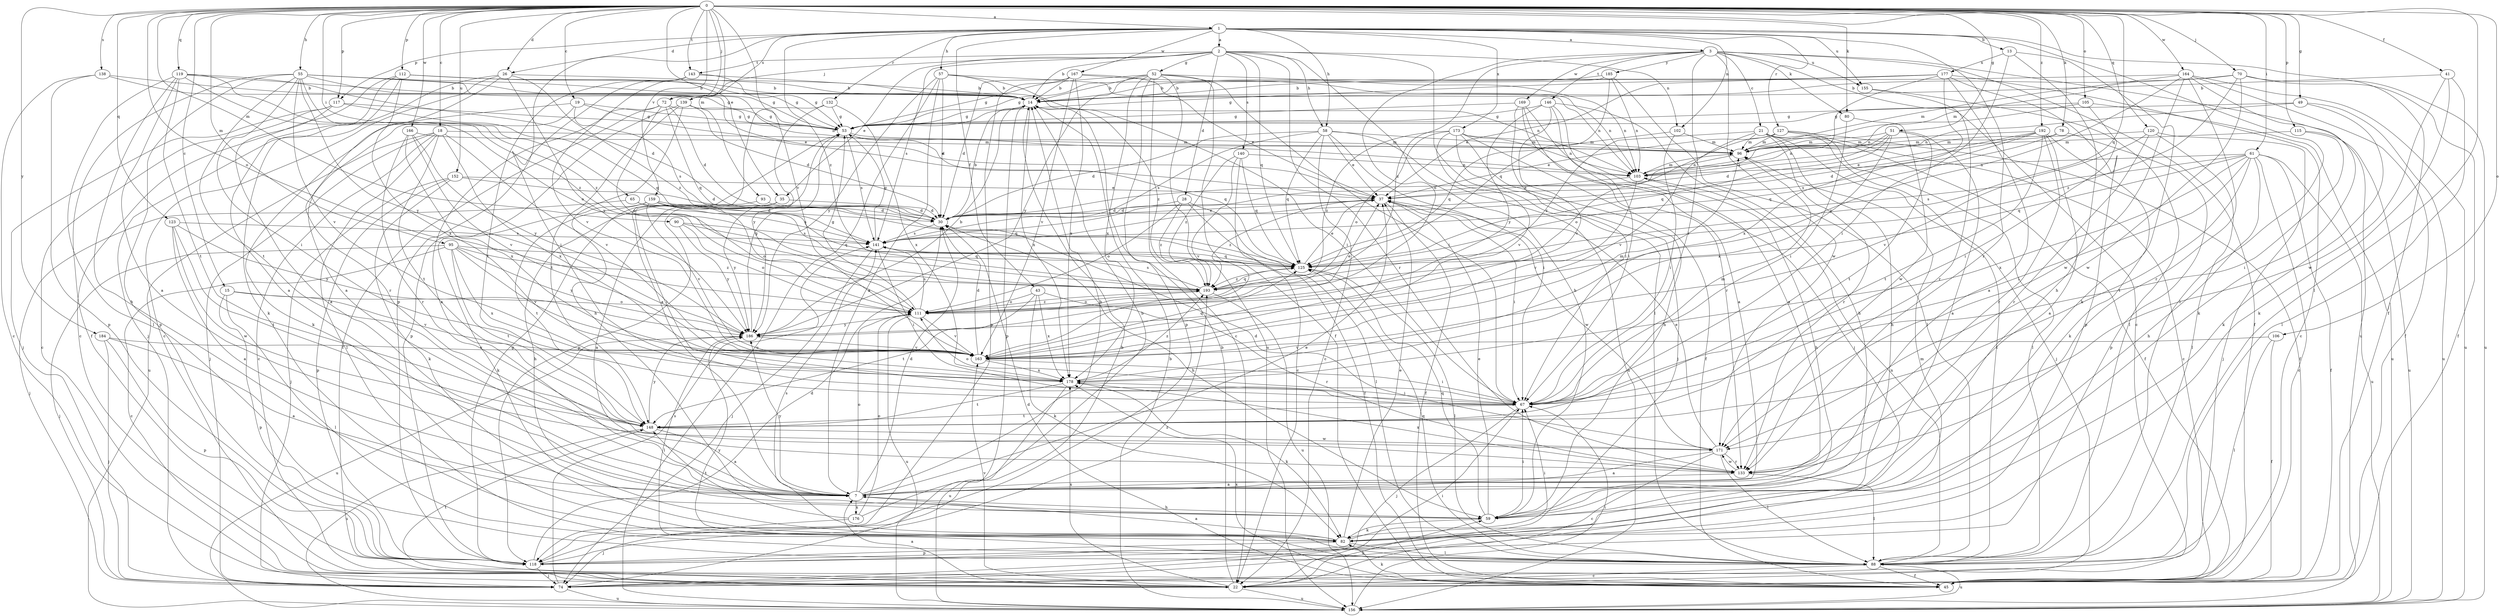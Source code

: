 strict digraph  {
0;
1;
2;
3;
7;
13;
14;
15;
18;
19;
21;
22;
26;
28;
30;
35;
37;
41;
43;
45;
49;
51;
52;
53;
55;
57;
58;
59;
61;
65;
67;
70;
72;
74;
78;
80;
82;
88;
90;
93;
95;
96;
102;
103;
105;
106;
111;
112;
115;
117;
118;
119;
120;
123;
125;
127;
132;
133;
138;
139;
140;
141;
143;
146;
148;
152;
155;
156;
159;
163;
164;
166;
167;
169;
171;
173;
176;
177;
178;
184;
185;
186;
192;
193;
0 -> 1  [label=a];
0 -> 15  [label=c];
0 -> 18  [label=c];
0 -> 19  [label=c];
0 -> 26  [label=d];
0 -> 35  [label=e];
0 -> 41  [label=f];
0 -> 49  [label=g];
0 -> 51  [label=g];
0 -> 55  [label=h];
0 -> 61  [label=i];
0 -> 65  [label=i];
0 -> 70  [label=j];
0 -> 72  [label=j];
0 -> 78  [label=k];
0 -> 80  [label=k];
0 -> 88  [label=l];
0 -> 90  [label=m];
0 -> 93  [label=m];
0 -> 95  [label=m];
0 -> 105  [label=o];
0 -> 106  [label=o];
0 -> 111  [label=o];
0 -> 112  [label=p];
0 -> 115  [label=p];
0 -> 117  [label=p];
0 -> 119  [label=q];
0 -> 120  [label=q];
0 -> 123  [label=q];
0 -> 125  [label=q];
0 -> 138  [label=s];
0 -> 143  [label=t];
0 -> 152  [label=u];
0 -> 159  [label=v];
0 -> 163  [label=v];
0 -> 164  [label=w];
0 -> 166  [label=w];
0 -> 184  [label=y];
0 -> 192  [label=z];
1 -> 2  [label=a];
1 -> 3  [label=a];
1 -> 13  [label=b];
1 -> 26  [label=d];
1 -> 43  [label=f];
1 -> 45  [label=f];
1 -> 57  [label=h];
1 -> 58  [label=h];
1 -> 88  [label=l];
1 -> 102  [label=n];
1 -> 117  [label=p];
1 -> 118  [label=p];
1 -> 127  [label=r];
1 -> 132  [label=r];
1 -> 133  [label=r];
1 -> 139  [label=s];
1 -> 155  [label=u];
1 -> 167  [label=w];
1 -> 173  [label=x];
1 -> 193  [label=z];
2 -> 14  [label=b];
2 -> 28  [label=d];
2 -> 35  [label=e];
2 -> 52  [label=g];
2 -> 58  [label=h];
2 -> 59  [label=h];
2 -> 72  [label=j];
2 -> 88  [label=l];
2 -> 102  [label=n];
2 -> 125  [label=q];
2 -> 133  [label=r];
2 -> 140  [label=s];
2 -> 141  [label=s];
2 -> 143  [label=t];
3 -> 21  [label=c];
3 -> 22  [label=c];
3 -> 45  [label=f];
3 -> 67  [label=i];
3 -> 80  [label=k];
3 -> 111  [label=o];
3 -> 146  [label=t];
3 -> 155  [label=u];
3 -> 156  [label=u];
3 -> 169  [label=w];
3 -> 171  [label=w];
3 -> 185  [label=y];
3 -> 193  [label=z];
7 -> 14  [label=b];
7 -> 30  [label=d];
7 -> 37  [label=e];
7 -> 59  [label=h];
7 -> 111  [label=o];
7 -> 176  [label=x];
7 -> 186  [label=y];
13 -> 59  [label=h];
13 -> 67  [label=i];
13 -> 82  [label=k];
13 -> 177  [label=x];
14 -> 53  [label=g];
14 -> 118  [label=p];
14 -> 178  [label=x];
14 -> 193  [label=z];
15 -> 88  [label=l];
15 -> 111  [label=o];
15 -> 118  [label=p];
15 -> 163  [label=v];
18 -> 22  [label=c];
18 -> 74  [label=j];
18 -> 88  [label=l];
18 -> 96  [label=m];
18 -> 148  [label=t];
18 -> 156  [label=u];
18 -> 163  [label=v];
18 -> 178  [label=x];
19 -> 37  [label=e];
19 -> 53  [label=g];
19 -> 82  [label=k];
19 -> 133  [label=r];
19 -> 141  [label=s];
21 -> 45  [label=f];
21 -> 59  [label=h];
21 -> 74  [label=j];
21 -> 88  [label=l];
21 -> 96  [label=m];
21 -> 133  [label=r];
21 -> 163  [label=v];
21 -> 193  [label=z];
22 -> 7  [label=a];
22 -> 14  [label=b];
22 -> 59  [label=h];
22 -> 67  [label=i];
22 -> 148  [label=t];
22 -> 156  [label=u];
22 -> 163  [label=v];
22 -> 178  [label=x];
26 -> 7  [label=a];
26 -> 14  [label=b];
26 -> 22  [label=c];
26 -> 74  [label=j];
26 -> 186  [label=y];
26 -> 193  [label=z];
28 -> 30  [label=d];
28 -> 45  [label=f];
28 -> 88  [label=l];
28 -> 111  [label=o];
28 -> 193  [label=z];
30 -> 14  [label=b];
30 -> 37  [label=e];
30 -> 59  [label=h];
30 -> 141  [label=s];
35 -> 7  [label=a];
35 -> 30  [label=d];
35 -> 59  [label=h];
35 -> 186  [label=y];
37 -> 30  [label=d];
37 -> 45  [label=f];
37 -> 67  [label=i];
37 -> 171  [label=w];
37 -> 193  [label=z];
41 -> 14  [label=b];
41 -> 82  [label=k];
41 -> 88  [label=l];
41 -> 171  [label=w];
43 -> 82  [label=k];
43 -> 111  [label=o];
43 -> 133  [label=r];
43 -> 148  [label=t];
43 -> 178  [label=x];
45 -> 30  [label=d];
45 -> 82  [label=k];
45 -> 178  [label=x];
49 -> 53  [label=g];
49 -> 82  [label=k];
49 -> 103  [label=n];
49 -> 156  [label=u];
51 -> 7  [label=a];
51 -> 30  [label=d];
51 -> 96  [label=m];
51 -> 103  [label=n];
51 -> 125  [label=q];
51 -> 148  [label=t];
51 -> 178  [label=x];
52 -> 14  [label=b];
52 -> 22  [label=c];
52 -> 45  [label=f];
52 -> 53  [label=g];
52 -> 67  [label=i];
52 -> 103  [label=n];
52 -> 118  [label=p];
52 -> 156  [label=u];
52 -> 178  [label=x];
52 -> 186  [label=y];
53 -> 96  [label=m];
53 -> 118  [label=p];
53 -> 125  [label=q];
53 -> 141  [label=s];
55 -> 14  [label=b];
55 -> 37  [label=e];
55 -> 45  [label=f];
55 -> 53  [label=g];
55 -> 67  [label=i];
55 -> 103  [label=n];
55 -> 118  [label=p];
55 -> 148  [label=t];
55 -> 163  [label=v];
55 -> 186  [label=y];
55 -> 193  [label=z];
57 -> 7  [label=a];
57 -> 14  [label=b];
57 -> 30  [label=d];
57 -> 67  [label=i];
57 -> 103  [label=n];
57 -> 156  [label=u];
57 -> 186  [label=y];
58 -> 22  [label=c];
58 -> 30  [label=d];
58 -> 37  [label=e];
58 -> 67  [label=i];
58 -> 96  [label=m];
58 -> 125  [label=q];
58 -> 141  [label=s];
58 -> 156  [label=u];
59 -> 37  [label=e];
59 -> 67  [label=i];
59 -> 82  [label=k];
59 -> 125  [label=q];
61 -> 22  [label=c];
61 -> 45  [label=f];
61 -> 59  [label=h];
61 -> 67  [label=i];
61 -> 103  [label=n];
61 -> 125  [label=q];
61 -> 141  [label=s];
61 -> 148  [label=t];
61 -> 156  [label=u];
61 -> 178  [label=x];
65 -> 30  [label=d];
65 -> 74  [label=j];
65 -> 141  [label=s];
67 -> 74  [label=j];
67 -> 96  [label=m];
67 -> 111  [label=o];
67 -> 148  [label=t];
70 -> 14  [label=b];
70 -> 45  [label=f];
70 -> 96  [label=m];
70 -> 156  [label=u];
70 -> 171  [label=w];
70 -> 193  [label=z];
72 -> 7  [label=a];
72 -> 30  [label=d];
72 -> 45  [label=f];
72 -> 53  [label=g];
72 -> 111  [label=o];
72 -> 125  [label=q];
74 -> 14  [label=b];
74 -> 141  [label=s];
74 -> 156  [label=u];
78 -> 96  [label=m];
78 -> 118  [label=p];
78 -> 125  [label=q];
80 -> 67  [label=i];
80 -> 171  [label=w];
82 -> 7  [label=a];
82 -> 37  [label=e];
82 -> 67  [label=i];
82 -> 88  [label=l];
82 -> 118  [label=p];
82 -> 141  [label=s];
88 -> 22  [label=c];
88 -> 45  [label=f];
88 -> 103  [label=n];
88 -> 125  [label=q];
88 -> 156  [label=u];
88 -> 186  [label=y];
90 -> 111  [label=o];
90 -> 125  [label=q];
90 -> 141  [label=s];
90 -> 186  [label=y];
93 -> 30  [label=d];
93 -> 67  [label=i];
95 -> 22  [label=c];
95 -> 74  [label=j];
95 -> 125  [label=q];
95 -> 148  [label=t];
95 -> 163  [label=v];
95 -> 178  [label=x];
95 -> 186  [label=y];
95 -> 193  [label=z];
96 -> 103  [label=n];
102 -> 67  [label=i];
102 -> 96  [label=m];
102 -> 125  [label=q];
103 -> 37  [label=e];
103 -> 59  [label=h];
103 -> 96  [label=m];
103 -> 163  [label=v];
105 -> 53  [label=g];
105 -> 67  [label=i];
105 -> 103  [label=n];
105 -> 156  [label=u];
106 -> 45  [label=f];
106 -> 88  [label=l];
106 -> 163  [label=v];
111 -> 37  [label=e];
111 -> 53  [label=g];
111 -> 141  [label=s];
111 -> 156  [label=u];
111 -> 163  [label=v];
111 -> 186  [label=y];
111 -> 193  [label=z];
112 -> 7  [label=a];
112 -> 14  [label=b];
112 -> 22  [label=c];
112 -> 53  [label=g];
112 -> 82  [label=k];
112 -> 103  [label=n];
112 -> 178  [label=x];
115 -> 67  [label=i];
115 -> 96  [label=m];
115 -> 156  [label=u];
117 -> 7  [label=a];
117 -> 22  [label=c];
117 -> 53  [label=g];
117 -> 74  [label=j];
117 -> 125  [label=q];
118 -> 30  [label=d];
118 -> 53  [label=g];
118 -> 74  [label=j];
118 -> 96  [label=m];
118 -> 193  [label=z];
119 -> 7  [label=a];
119 -> 14  [label=b];
119 -> 30  [label=d];
119 -> 59  [label=h];
119 -> 88  [label=l];
119 -> 111  [label=o];
119 -> 148  [label=t];
119 -> 193  [label=z];
120 -> 74  [label=j];
120 -> 88  [label=l];
120 -> 96  [label=m];
120 -> 133  [label=r];
120 -> 163  [label=v];
123 -> 7  [label=a];
123 -> 141  [label=s];
123 -> 148  [label=t];
123 -> 171  [label=w];
123 -> 186  [label=y];
125 -> 37  [label=e];
125 -> 88  [label=l];
125 -> 193  [label=z];
127 -> 22  [label=c];
127 -> 37  [label=e];
127 -> 45  [label=f];
127 -> 88  [label=l];
127 -> 96  [label=m];
127 -> 111  [label=o];
132 -> 7  [label=a];
132 -> 53  [label=g];
132 -> 178  [label=x];
132 -> 186  [label=y];
133 -> 7  [label=a];
133 -> 88  [label=l];
133 -> 171  [label=w];
133 -> 178  [label=x];
138 -> 14  [label=b];
138 -> 22  [label=c];
138 -> 53  [label=g];
138 -> 118  [label=p];
139 -> 30  [label=d];
139 -> 53  [label=g];
139 -> 59  [label=h];
139 -> 118  [label=p];
139 -> 148  [label=t];
140 -> 22  [label=c];
140 -> 103  [label=n];
140 -> 125  [label=q];
140 -> 163  [label=v];
140 -> 193  [label=z];
141 -> 53  [label=g];
141 -> 67  [label=i];
141 -> 74  [label=j];
141 -> 125  [label=q];
143 -> 14  [label=b];
143 -> 53  [label=g];
143 -> 67  [label=i];
143 -> 148  [label=t];
143 -> 163  [label=v];
146 -> 7  [label=a];
146 -> 53  [label=g];
146 -> 59  [label=h];
146 -> 67  [label=i];
146 -> 163  [label=v];
146 -> 186  [label=y];
148 -> 7  [label=a];
148 -> 156  [label=u];
148 -> 171  [label=w];
148 -> 186  [label=y];
152 -> 30  [label=d];
152 -> 37  [label=e];
152 -> 74  [label=j];
152 -> 82  [label=k];
152 -> 118  [label=p];
155 -> 88  [label=l];
155 -> 133  [label=r];
156 -> 14  [label=b];
156 -> 67  [label=i];
159 -> 30  [label=d];
159 -> 82  [label=k];
159 -> 111  [label=o];
159 -> 125  [label=q];
159 -> 148  [label=t];
159 -> 163  [label=v];
163 -> 30  [label=d];
163 -> 67  [label=i];
163 -> 96  [label=m];
163 -> 125  [label=q];
163 -> 178  [label=x];
164 -> 14  [label=b];
164 -> 45  [label=f];
164 -> 82  [label=k];
164 -> 96  [label=m];
164 -> 133  [label=r];
164 -> 156  [label=u];
164 -> 171  [label=w];
164 -> 186  [label=y];
166 -> 96  [label=m];
166 -> 133  [label=r];
166 -> 163  [label=v];
166 -> 178  [label=x];
166 -> 186  [label=y];
167 -> 14  [label=b];
167 -> 30  [label=d];
167 -> 37  [label=e];
167 -> 103  [label=n];
167 -> 118  [label=p];
167 -> 163  [label=v];
167 -> 178  [label=x];
169 -> 7  [label=a];
169 -> 53  [label=g];
169 -> 67  [label=i];
169 -> 74  [label=j];
169 -> 133  [label=r];
171 -> 7  [label=a];
171 -> 22  [label=c];
171 -> 30  [label=d];
171 -> 37  [label=e];
171 -> 88  [label=l];
171 -> 133  [label=r];
173 -> 45  [label=f];
173 -> 59  [label=h];
173 -> 74  [label=j];
173 -> 96  [label=m];
173 -> 103  [label=n];
173 -> 111  [label=o];
173 -> 163  [label=v];
173 -> 193  [label=z];
176 -> 14  [label=b];
176 -> 74  [label=j];
176 -> 111  [label=o];
176 -> 148  [label=t];
177 -> 7  [label=a];
177 -> 14  [label=b];
177 -> 22  [label=c];
177 -> 37  [label=e];
177 -> 53  [label=g];
177 -> 118  [label=p];
177 -> 141  [label=s];
177 -> 178  [label=x];
178 -> 67  [label=i];
178 -> 82  [label=k];
178 -> 148  [label=t];
178 -> 156  [label=u];
178 -> 193  [label=z];
184 -> 7  [label=a];
184 -> 74  [label=j];
184 -> 118  [label=p];
184 -> 163  [label=v];
185 -> 14  [label=b];
185 -> 53  [label=g];
185 -> 88  [label=l];
185 -> 103  [label=n];
185 -> 125  [label=q];
186 -> 14  [label=b];
186 -> 53  [label=g];
186 -> 88  [label=l];
186 -> 156  [label=u];
186 -> 163  [label=v];
192 -> 7  [label=a];
192 -> 30  [label=d];
192 -> 37  [label=e];
192 -> 82  [label=k];
192 -> 96  [label=m];
192 -> 133  [label=r];
192 -> 141  [label=s];
192 -> 148  [label=t];
193 -> 111  [label=o];
193 -> 125  [label=q];
193 -> 141  [label=s];
193 -> 156  [label=u];
}
